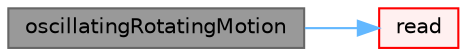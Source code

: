 digraph "oscillatingRotatingMotion"
{
 // LATEX_PDF_SIZE
  bgcolor="transparent";
  edge [fontname=Helvetica,fontsize=10,labelfontname=Helvetica,labelfontsize=10];
  node [fontname=Helvetica,fontsize=10,shape=box,height=0.2,width=0.4];
  rankdir="LR";
  Node1 [id="Node000001",label="oscillatingRotatingMotion",height=0.2,width=0.4,color="gray40", fillcolor="grey60", style="filled", fontcolor="black",tooltip=" "];
  Node1 -> Node2 [id="edge1_Node000001_Node000002",color="steelblue1",style="solid",tooltip=" "];
  Node2 [id="Node000002",label="read",height=0.2,width=0.4,color="red", fillcolor="#FFF0F0", style="filled",URL="$classFoam_1_1solidBodyMotionFunctions_1_1oscillatingRotatingMotion.html#afeed4512a4be2653bc44cb43a1ae0788",tooltip=" "];
}
